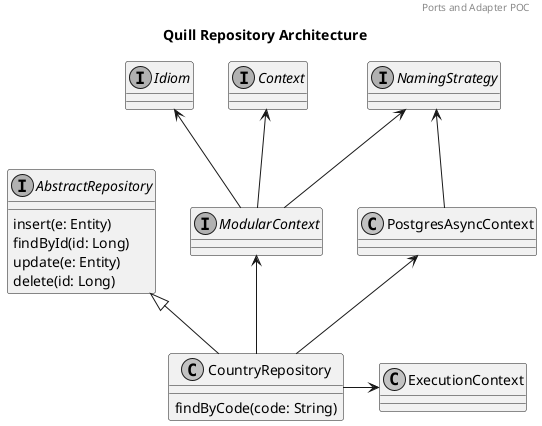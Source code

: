 @startuml
skinparam monochrome true
skinparam BoxPadding 5
header Ports and Adapter POC
title Quill Repository Architecture

interface Idiom
interface NamingStrategy
interface Context
interface AbstractRepository {
  {method} insert(e: Entity)
  {method} findById(id: Long)
  {method} update(e: Entity)
  {method} delete(id: Long)
}
interface ModularContext
class     CountryRepository {
  {method} findByCode(code: String)
}

Idiom <-- ModularContext
NamingStrategy <-- ModularContext
Context <-- ModularContext

NamingStrategy <-- PostgresAsyncContext

AbstractRepository <|-- CountryRepository
ModularContext <-- CountryRepository
PostgresAsyncContext <-- CountryRepository

CountryRepository -right-> ExecutionContext

@enduml